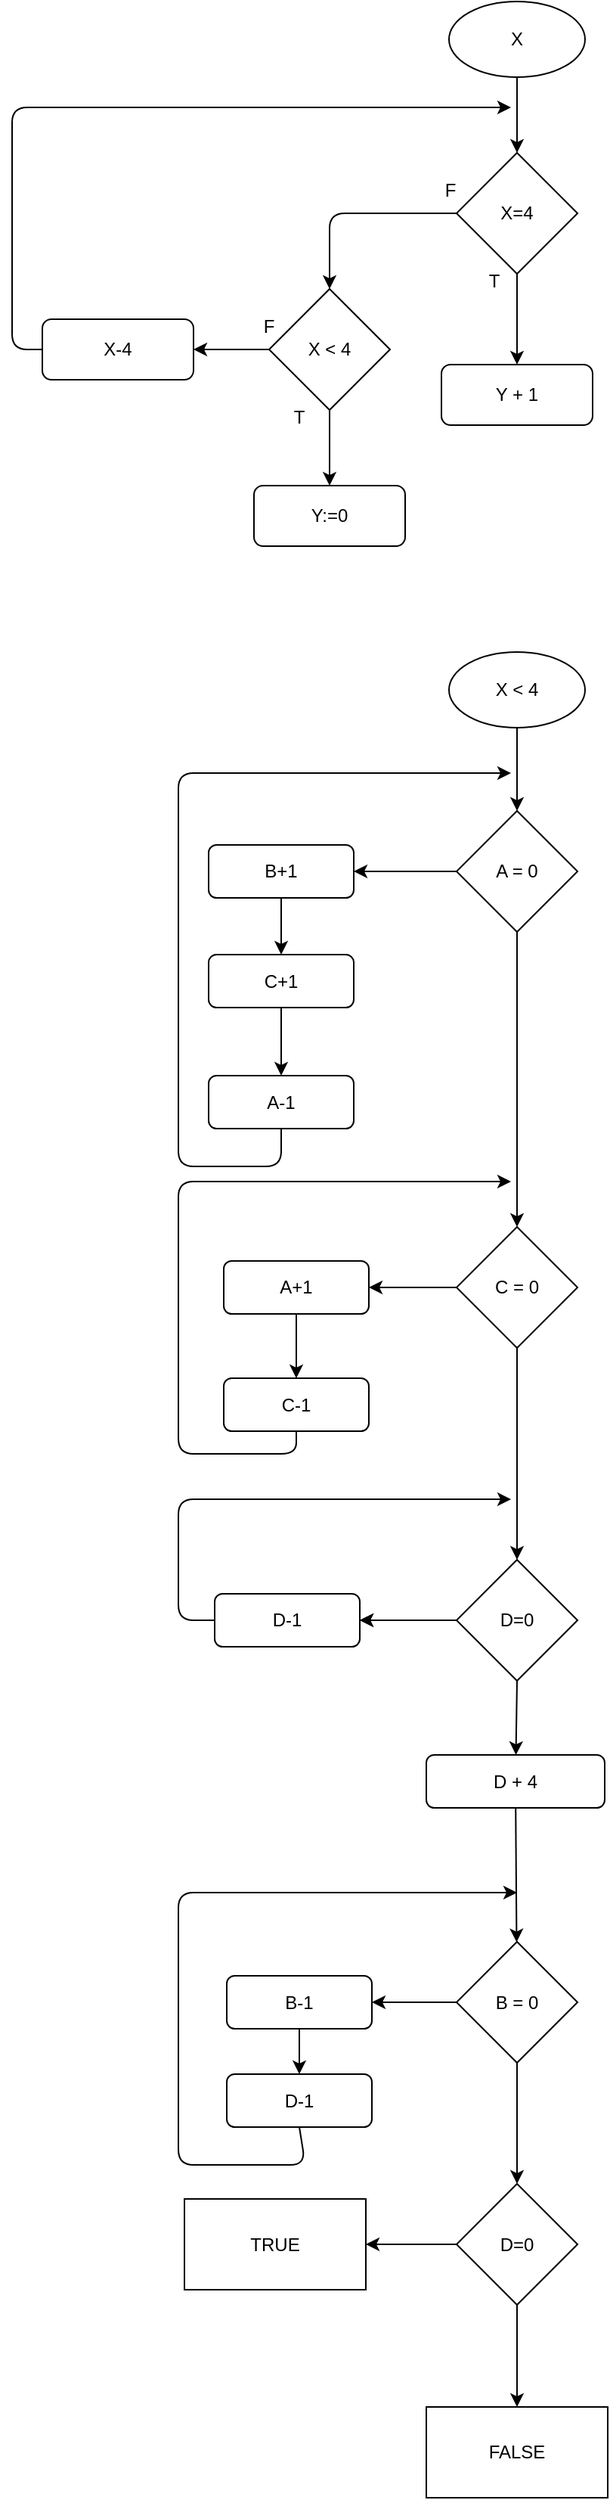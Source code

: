 <mxfile>
    <diagram id="qAFeSfBpusrhtW0-BNYU" name="Página-1">
        <mxGraphModel dx="750" dy="607" grid="1" gridSize="10" guides="1" tooltips="1" connect="1" arrows="1" fold="1" page="1" pageScale="1" pageWidth="827" pageHeight="1169" math="0" shadow="0">
            <root>
                <mxCell id="0"/>
                <mxCell id="1" parent="0"/>
                <mxCell id="6" value="" style="edgeStyle=none;html=1;" edge="1" parent="1" source="2" target="3">
                    <mxGeometry relative="1" as="geometry"/>
                </mxCell>
                <mxCell id="2" value="X" style="ellipse;whiteSpace=wrap;html=1;" vertex="1" parent="1">
                    <mxGeometry x="369" y="10" width="90" height="50" as="geometry"/>
                </mxCell>
                <mxCell id="8" value="" style="edgeStyle=none;html=1;" edge="1" parent="1" source="3" target="7">
                    <mxGeometry relative="1" as="geometry">
                        <Array as="points">
                            <mxPoint x="290" y="150"/>
                        </Array>
                    </mxGeometry>
                </mxCell>
                <mxCell id="18" value="" style="edgeStyle=none;html=1;" edge="1" parent="1" source="3" target="17">
                    <mxGeometry relative="1" as="geometry"/>
                </mxCell>
                <mxCell id="3" value="X=4" style="rhombus;whiteSpace=wrap;html=1;" vertex="1" parent="1">
                    <mxGeometry x="374" y="110" width="80" height="80" as="geometry"/>
                </mxCell>
                <mxCell id="4" value="Y:=0" style="rounded=1;whiteSpace=wrap;html=1;" vertex="1" parent="1">
                    <mxGeometry x="240" y="330" width="100" height="40" as="geometry"/>
                </mxCell>
                <mxCell id="5" value="F" style="text;html=1;strokeColor=none;fillColor=none;align=center;verticalAlign=middle;whiteSpace=wrap;rounded=0;" vertex="1" parent="1">
                    <mxGeometry x="340" y="120" width="60" height="30" as="geometry"/>
                </mxCell>
                <mxCell id="9" value="" style="edgeStyle=none;html=1;" edge="1" parent="1" source="7" target="4">
                    <mxGeometry relative="1" as="geometry"/>
                </mxCell>
                <mxCell id="11" value="" style="edgeStyle=none;html=1;" edge="1" parent="1" source="7">
                    <mxGeometry relative="1" as="geometry">
                        <mxPoint x="200" y="240" as="targetPoint"/>
                    </mxGeometry>
                </mxCell>
                <mxCell id="7" value="X &amp;lt; 4" style="rhombus;whiteSpace=wrap;html=1;" vertex="1" parent="1">
                    <mxGeometry x="250" y="200" width="80" height="80" as="geometry"/>
                </mxCell>
                <mxCell id="16" style="edgeStyle=none;html=1;exitX=0;exitY=0.5;exitDx=0;exitDy=0;" edge="1" parent="1" source="12">
                    <mxGeometry relative="1" as="geometry">
                        <mxPoint x="410" y="80" as="targetPoint"/>
                        <Array as="points">
                            <mxPoint x="80" y="240"/>
                            <mxPoint x="80" y="80"/>
                        </Array>
                    </mxGeometry>
                </mxCell>
                <mxCell id="12" value="X-4" style="rounded=1;whiteSpace=wrap;html=1;" vertex="1" parent="1">
                    <mxGeometry x="100" y="220" width="100" height="40" as="geometry"/>
                </mxCell>
                <mxCell id="17" value="Y + 1" style="rounded=1;whiteSpace=wrap;html=1;" vertex="1" parent="1">
                    <mxGeometry x="364" y="250" width="100" height="40" as="geometry"/>
                </mxCell>
                <mxCell id="19" value="F" style="text;html=1;strokeColor=none;fillColor=none;align=center;verticalAlign=middle;whiteSpace=wrap;rounded=0;" vertex="1" parent="1">
                    <mxGeometry x="220" y="210" width="60" height="30" as="geometry"/>
                </mxCell>
                <mxCell id="20" value="T" style="text;html=1;strokeColor=none;fillColor=none;align=center;verticalAlign=middle;whiteSpace=wrap;rounded=0;" vertex="1" parent="1">
                    <mxGeometry x="369" y="180" width="60" height="30" as="geometry"/>
                </mxCell>
                <mxCell id="21" value="T" style="text;html=1;strokeColor=none;fillColor=none;align=center;verticalAlign=middle;whiteSpace=wrap;rounded=0;" vertex="1" parent="1">
                    <mxGeometry x="240" y="270" width="60" height="30" as="geometry"/>
                </mxCell>
                <mxCell id="26" value="" style="edgeStyle=none;html=1;" edge="1" parent="1" source="24" target="25">
                    <mxGeometry relative="1" as="geometry"/>
                </mxCell>
                <mxCell id="24" value="X &amp;lt; 4" style="ellipse;whiteSpace=wrap;html=1;" vertex="1" parent="1">
                    <mxGeometry x="369" y="440" width="90" height="50" as="geometry"/>
                </mxCell>
                <mxCell id="28" value="" style="edgeStyle=none;html=1;" edge="1" parent="1" source="25" target="27">
                    <mxGeometry relative="1" as="geometry"/>
                </mxCell>
                <mxCell id="35" value="" style="edgeStyle=none;html=1;" edge="1" parent="1" source="25" target="34">
                    <mxGeometry relative="1" as="geometry"/>
                </mxCell>
                <mxCell id="25" value="A = 0" style="rhombus;whiteSpace=wrap;html=1;" vertex="1" parent="1">
                    <mxGeometry x="374" y="545" width="80" height="80" as="geometry"/>
                </mxCell>
                <mxCell id="30" value="" style="edgeStyle=none;html=1;" edge="1" parent="1" source="27" target="29">
                    <mxGeometry relative="1" as="geometry"/>
                </mxCell>
                <mxCell id="27" value="B+1" style="rounded=1;whiteSpace=wrap;html=1;" vertex="1" parent="1">
                    <mxGeometry x="210" y="567.5" width="96" height="35" as="geometry"/>
                </mxCell>
                <mxCell id="32" value="" style="edgeStyle=none;html=1;" edge="1" parent="1" source="29" target="31">
                    <mxGeometry relative="1" as="geometry"/>
                </mxCell>
                <mxCell id="29" value="C+1" style="rounded=1;whiteSpace=wrap;html=1;" vertex="1" parent="1">
                    <mxGeometry x="210" y="640" width="96" height="35" as="geometry"/>
                </mxCell>
                <mxCell id="33" style="edgeStyle=none;html=1;exitX=0.5;exitY=1;exitDx=0;exitDy=0;" edge="1" parent="1" source="31">
                    <mxGeometry relative="1" as="geometry">
                        <mxPoint x="410" y="520" as="targetPoint"/>
                        <Array as="points">
                            <mxPoint x="258" y="780"/>
                            <mxPoint x="190" y="780"/>
                            <mxPoint x="190" y="520"/>
                        </Array>
                    </mxGeometry>
                </mxCell>
                <mxCell id="31" value="A-1" style="rounded=1;whiteSpace=wrap;html=1;" vertex="1" parent="1">
                    <mxGeometry x="210" y="720" width="96" height="35" as="geometry"/>
                </mxCell>
                <mxCell id="37" value="" style="edgeStyle=none;html=1;" edge="1" parent="1" source="34" target="36">
                    <mxGeometry relative="1" as="geometry"/>
                </mxCell>
                <mxCell id="63" value="" style="edgeStyle=none;html=1;" edge="1" parent="1" source="34" target="62">
                    <mxGeometry relative="1" as="geometry"/>
                </mxCell>
                <mxCell id="34" value="C = 0" style="rhombus;whiteSpace=wrap;html=1;" vertex="1" parent="1">
                    <mxGeometry x="374" y="820" width="80" height="80" as="geometry"/>
                </mxCell>
                <mxCell id="39" value="" style="edgeStyle=none;html=1;" edge="1" parent="1" source="36" target="38">
                    <mxGeometry relative="1" as="geometry"/>
                </mxCell>
                <mxCell id="36" value="A+1" style="rounded=1;whiteSpace=wrap;html=1;" vertex="1" parent="1">
                    <mxGeometry x="220" y="842.5" width="96" height="35" as="geometry"/>
                </mxCell>
                <mxCell id="42" style="edgeStyle=none;html=1;exitX=0.5;exitY=1;exitDx=0;exitDy=0;" edge="1" parent="1" source="38">
                    <mxGeometry relative="1" as="geometry">
                        <mxPoint x="410" y="790" as="targetPoint"/>
                        <Array as="points">
                            <mxPoint x="268" y="970"/>
                            <mxPoint x="190" y="970"/>
                            <mxPoint x="190" y="790"/>
                        </Array>
                    </mxGeometry>
                </mxCell>
                <mxCell id="38" value="C-1" style="rounded=1;whiteSpace=wrap;html=1;" vertex="1" parent="1">
                    <mxGeometry x="220" y="920" width="96" height="35" as="geometry"/>
                </mxCell>
                <mxCell id="61" value="" style="edgeStyle=none;html=1;" edge="1" parent="1" source="45" target="49">
                    <mxGeometry relative="1" as="geometry"/>
                </mxCell>
                <mxCell id="45" value="D + 4" style="rounded=1;whiteSpace=wrap;html=1;" vertex="1" parent="1">
                    <mxGeometry x="354" y="1169" width="118" height="35" as="geometry"/>
                </mxCell>
                <mxCell id="52" value="" style="edgeStyle=none;html=1;" edge="1" parent="1" source="48" target="51">
                    <mxGeometry relative="1" as="geometry"/>
                </mxCell>
                <mxCell id="48" value="B-1" style="rounded=1;whiteSpace=wrap;html=1;" vertex="1" parent="1">
                    <mxGeometry x="222" y="1315" width="96" height="35" as="geometry"/>
                </mxCell>
                <mxCell id="50" value="" style="edgeStyle=none;html=1;" edge="1" parent="1" source="49" target="48">
                    <mxGeometry relative="1" as="geometry"/>
                </mxCell>
                <mxCell id="55" value="" style="edgeStyle=none;html=1;" edge="1" parent="1" source="49" target="54">
                    <mxGeometry relative="1" as="geometry"/>
                </mxCell>
                <mxCell id="49" value="B = 0" style="rhombus;whiteSpace=wrap;html=1;" vertex="1" parent="1">
                    <mxGeometry x="374" y="1292.5" width="80" height="80" as="geometry"/>
                </mxCell>
                <mxCell id="53" style="edgeStyle=none;html=1;exitX=0.5;exitY=1;exitDx=0;exitDy=0;" edge="1" parent="1" source="51">
                    <mxGeometry relative="1" as="geometry">
                        <mxPoint x="414" y="1260" as="targetPoint"/>
                        <Array as="points">
                            <mxPoint x="274" y="1440"/>
                            <mxPoint x="190" y="1440"/>
                            <mxPoint x="190" y="1260"/>
                        </Array>
                    </mxGeometry>
                </mxCell>
                <mxCell id="51" value="D-1" style="rounded=1;whiteSpace=wrap;html=1;" vertex="1" parent="1">
                    <mxGeometry x="222" y="1380" width="96" height="35" as="geometry"/>
                </mxCell>
                <mxCell id="57" value="" style="edgeStyle=none;html=1;" edge="1" parent="1" source="54" target="56">
                    <mxGeometry relative="1" as="geometry"/>
                </mxCell>
                <mxCell id="59" value="" style="edgeStyle=none;html=1;" edge="1" parent="1" source="54" target="58">
                    <mxGeometry relative="1" as="geometry"/>
                </mxCell>
                <mxCell id="54" value="D=0" style="rhombus;whiteSpace=wrap;html=1;" vertex="1" parent="1">
                    <mxGeometry x="374" y="1452.5" width="80" height="80" as="geometry"/>
                </mxCell>
                <mxCell id="56" value="TRUE" style="whiteSpace=wrap;html=1;" vertex="1" parent="1">
                    <mxGeometry x="194" y="1462.5" width="120" height="60" as="geometry"/>
                </mxCell>
                <mxCell id="58" value="FALSE" style="whiteSpace=wrap;html=1;" vertex="1" parent="1">
                    <mxGeometry x="354" y="1600" width="120" height="60" as="geometry"/>
                </mxCell>
                <mxCell id="64" style="edgeStyle=none;html=1;exitX=0.5;exitY=1;exitDx=0;exitDy=0;" edge="1" parent="1" source="62" target="45">
                    <mxGeometry relative="1" as="geometry"/>
                </mxCell>
                <mxCell id="66" value="" style="edgeStyle=none;html=1;" edge="1" parent="1" target="65">
                    <mxGeometry relative="1" as="geometry">
                        <mxPoint x="370" y="1080" as="sourcePoint"/>
                    </mxGeometry>
                </mxCell>
                <mxCell id="68" value="" style="edgeStyle=none;html=1;" edge="1" parent="1" source="62" target="65">
                    <mxGeometry relative="1" as="geometry"/>
                </mxCell>
                <mxCell id="62" value="D=0" style="rhombus;whiteSpace=wrap;html=1;" vertex="1" parent="1">
                    <mxGeometry x="374" y="1040" width="80" height="80" as="geometry"/>
                </mxCell>
                <mxCell id="67" style="edgeStyle=none;html=1;exitX=0;exitY=0.5;exitDx=0;exitDy=0;" edge="1" parent="1" source="65">
                    <mxGeometry relative="1" as="geometry">
                        <mxPoint x="410" y="1000" as="targetPoint"/>
                        <Array as="points">
                            <mxPoint x="190" y="1080"/>
                            <mxPoint x="190" y="1000"/>
                        </Array>
                    </mxGeometry>
                </mxCell>
                <mxCell id="65" value="D-1" style="rounded=1;whiteSpace=wrap;html=1;" vertex="1" parent="1">
                    <mxGeometry x="214" y="1062.5" width="96" height="35" as="geometry"/>
                </mxCell>
            </root>
        </mxGraphModel>
    </diagram>
</mxfile>
